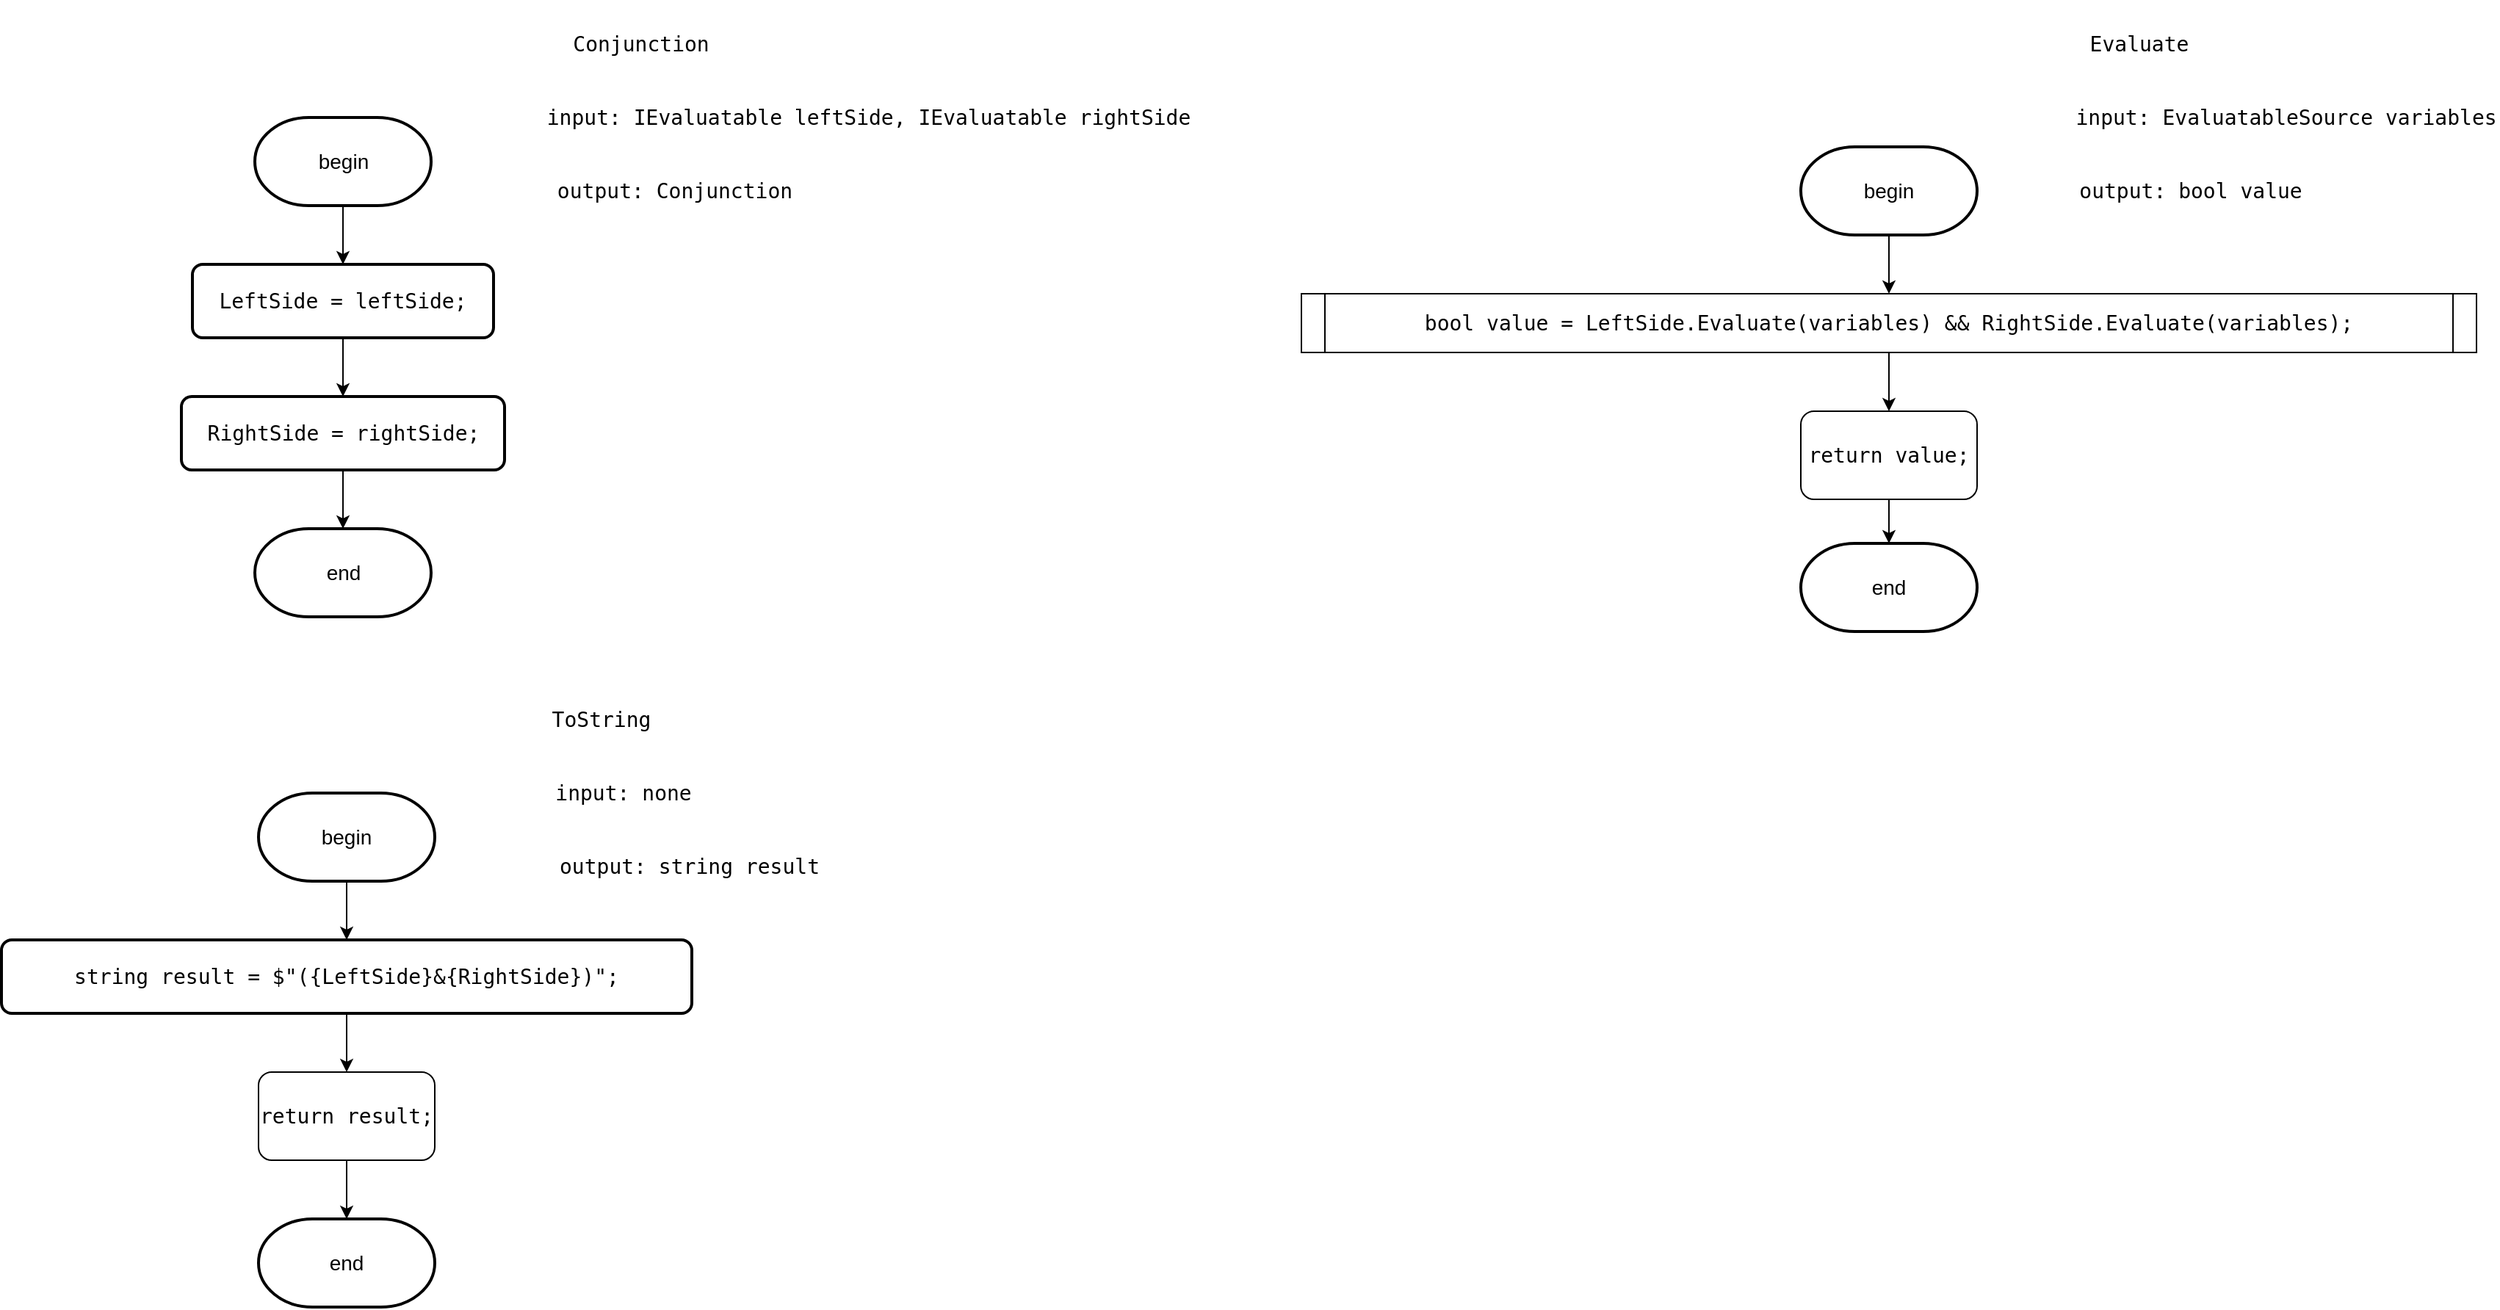<mxfile version="26.2.2">
  <diagram name="Page-1" id="wWQFUGHdb_J_DPX5aShU">
    <mxGraphModel dx="2918" dy="1201" grid="1" gridSize="10" guides="1" tooltips="1" connect="1" arrows="1" fold="1" page="1" pageScale="1" pageWidth="850" pageHeight="1100" math="0" shadow="0">
      <root>
        <mxCell id="0" />
        <mxCell id="1" parent="0" />
        <mxCell id="fn003GXV_2hyAFAk2X-T-2" value="&lt;div&gt;&lt;pre style=&quot;font-family: &amp;quot;JetBrains Mono&amp;quot;, monospace;&quot;&gt;&lt;font style=&quot;&quot;&gt;Conjunction&lt;/font&gt;&lt;/pre&gt;&lt;/div&gt;" style="text;html=1;align=center;verticalAlign=middle;resizable=0;points=[];autosize=1;strokeColor=none;fillColor=none;fontSize=14;fontColor=#000000;labelBackgroundColor=none;" parent="1" vertex="1">
          <mxGeometry x="-170" y="120" width="110" height="60" as="geometry" />
        </mxCell>
        <mxCell id="fn003GXV_2hyAFAk2X-T-6" style="edgeStyle=orthogonalEdgeStyle;rounded=0;orthogonalLoop=1;jettySize=auto;html=1;exitX=0.5;exitY=1;exitDx=0;exitDy=0;exitPerimeter=0;entryX=0.5;entryY=0;entryDx=0;entryDy=0;fontSize=14;fontColor=#000000;labelBackgroundColor=none;" parent="1" source="fn003GXV_2hyAFAk2X-T-4" target="fn003GXV_2hyAFAk2X-T-5" edge="1">
          <mxGeometry relative="1" as="geometry" />
        </mxCell>
        <mxCell id="fn003GXV_2hyAFAk2X-T-4" value="begin" style="strokeWidth=2;html=1;shape=mxgraph.flowchart.terminator;whiteSpace=wrap;fontSize=14;fontColor=#000000;labelBackgroundColor=none;" parent="1" vertex="1">
          <mxGeometry x="-377.5" y="200" width="120" height="60" as="geometry" />
        </mxCell>
        <mxCell id="fn003GXV_2hyAFAk2X-T-8" style="edgeStyle=orthogonalEdgeStyle;rounded=0;orthogonalLoop=1;jettySize=auto;html=1;exitX=0.5;exitY=1;exitDx=0;exitDy=0;entryX=0.5;entryY=0;entryDx=0;entryDy=0;fontSize=14;fontColor=#000000;labelBackgroundColor=none;" parent="1" source="fn003GXV_2hyAFAk2X-T-5" target="fn003GXV_2hyAFAk2X-T-7" edge="1">
          <mxGeometry relative="1" as="geometry" />
        </mxCell>
        <mxCell id="fn003GXV_2hyAFAk2X-T-5" value="&lt;div style=&quot;&quot;&gt;&lt;pre style=&quot;font-family: &amp;quot;JetBrains Mono&amp;quot;, monospace;&quot;&gt;LeftSide = &lt;span style=&quot;&quot;&gt;leftSide&lt;/span&gt;;&lt;/pre&gt;&lt;/div&gt;" style="rounded=1;whiteSpace=wrap;html=1;absoluteArcSize=1;arcSize=14;strokeWidth=2;fontSize=14;fontColor=#000000;labelBackgroundColor=none;" parent="1" vertex="1">
          <mxGeometry x="-420" y="300" width="205" height="50" as="geometry" />
        </mxCell>
        <mxCell id="fn003GXV_2hyAFAk2X-T-7" value="&lt;div style=&quot;&quot;&gt;&lt;pre style=&quot;font-family: &amp;quot;JetBrains Mono&amp;quot;, monospace;&quot;&gt;&lt;div&gt;&lt;pre style=&quot;font-family: &amp;quot;JetBrains Mono&amp;quot;, monospace;&quot;&gt;RightSide = &lt;span style=&quot;&quot;&gt;rightSide&lt;/span&gt;;&lt;/pre&gt;&lt;/div&gt;&lt;/pre&gt;&lt;/div&gt;" style="rounded=1;whiteSpace=wrap;html=1;absoluteArcSize=1;arcSize=14;strokeWidth=2;fontSize=14;fontColor=#000000;labelBackgroundColor=none;" parent="1" vertex="1">
          <mxGeometry x="-427.5" y="390" width="220" height="50" as="geometry" />
        </mxCell>
        <mxCell id="fn003GXV_2hyAFAk2X-T-9" value="&lt;pre style=&quot;font-family: &amp;quot;JetBrains Mono&amp;quot;, monospace;&quot;&gt;input: IEvaluatable leftSide, IEvaluatable rightSide&lt;/pre&gt;" style="text;html=1;align=center;verticalAlign=middle;resizable=0;points=[];autosize=1;strokeColor=none;fillColor=none;fontSize=14;fontColor=#000000;labelBackgroundColor=none;" parent="1" vertex="1">
          <mxGeometry x="-170" y="170" width="420" height="60" as="geometry" />
        </mxCell>
        <mxCell id="fn003GXV_2hyAFAk2X-T-10" value="&lt;pre style=&quot;font-family: &amp;quot;JetBrains Mono&amp;quot;, monospace;&quot;&gt;output: Conjunction&lt;/pre&gt;" style="text;html=1;align=center;verticalAlign=middle;resizable=0;points=[];autosize=1;strokeColor=none;fillColor=none;fontSize=14;fontColor=#000000;labelBackgroundColor=none;" parent="1" vertex="1">
          <mxGeometry x="-177.5" y="220" width="170" height="60" as="geometry" />
        </mxCell>
        <mxCell id="fn003GXV_2hyAFAk2X-T-11" value="end" style="strokeWidth=2;html=1;shape=mxgraph.flowchart.terminator;whiteSpace=wrap;fontSize=14;fontColor=#000000;labelBackgroundColor=none;" parent="1" vertex="1">
          <mxGeometry x="-377.5" y="480" width="120" height="60" as="geometry" />
        </mxCell>
        <mxCell id="fn003GXV_2hyAFAk2X-T-12" style="edgeStyle=orthogonalEdgeStyle;rounded=0;orthogonalLoop=1;jettySize=auto;html=1;exitX=0.5;exitY=1;exitDx=0;exitDy=0;entryX=0.5;entryY=0;entryDx=0;entryDy=0;entryPerimeter=0;fontSize=14;fontColor=#000000;labelBackgroundColor=none;" parent="1" source="fn003GXV_2hyAFAk2X-T-7" target="fn003GXV_2hyAFAk2X-T-11" edge="1">
          <mxGeometry relative="1" as="geometry" />
        </mxCell>
        <mxCell id="fn003GXV_2hyAFAk2X-T-13" value="&lt;pre style=&quot;font-family: &amp;quot;JetBrains Mono&amp;quot;, monospace;&quot;&gt;Evaluate&lt;/pre&gt;" style="text;html=1;align=center;verticalAlign=middle;resizable=0;points=[];autosize=1;strokeColor=none;fillColor=none;fontSize=14;fontColor=#000000;labelBackgroundColor=none;" parent="1" vertex="1">
          <mxGeometry x="860" y="120" width="90" height="60" as="geometry" />
        </mxCell>
        <mxCell id="gATLdCuGurr83iBEHWpc-2" style="edgeStyle=orthogonalEdgeStyle;rounded=0;orthogonalLoop=1;jettySize=auto;html=1;exitX=0.5;exitY=1;exitDx=0;exitDy=0;exitPerimeter=0;entryX=0.5;entryY=0;entryDx=0;entryDy=0;fontSize=14;fontColor=#000000;labelBackgroundColor=none;" parent="1" source="fn003GXV_2hyAFAk2X-T-15" target="gATLdCuGurr83iBEHWpc-1" edge="1">
          <mxGeometry relative="1" as="geometry" />
        </mxCell>
        <mxCell id="fn003GXV_2hyAFAk2X-T-15" value="begin" style="strokeWidth=2;html=1;shape=mxgraph.flowchart.terminator;whiteSpace=wrap;fontSize=14;fontColor=#000000;labelBackgroundColor=none;" parent="1" vertex="1">
          <mxGeometry x="675" y="220" width="120" height="60" as="geometry" />
        </mxCell>
        <mxCell id="fn003GXV_2hyAFAk2X-T-19" value="&lt;pre style=&quot;font-family: &amp;quot;JetBrains Mono&amp;quot;, monospace;&quot;&gt;input: EvaluatableSource &lt;span style=&quot;white-space-collapse: collapse;&quot;&gt;variables&lt;/span&gt;&lt;/pre&gt;" style="text;html=1;align=center;verticalAlign=middle;resizable=0;points=[];autosize=1;strokeColor=none;fillColor=none;fontSize=14;fontColor=#000000;labelBackgroundColor=none;" parent="1" vertex="1">
          <mxGeometry x="860" y="170" width="290" height="60" as="geometry" />
        </mxCell>
        <mxCell id="fn003GXV_2hyAFAk2X-T-20" value="&lt;pre style=&quot;font-family: &amp;quot;JetBrains Mono&amp;quot;, monospace;&quot;&gt;output: bool value&lt;/pre&gt;" style="text;html=1;align=center;verticalAlign=middle;resizable=0;points=[];autosize=1;strokeColor=none;fillColor=none;fontSize=14;fontColor=#000000;labelBackgroundColor=none;" parent="1" vertex="1">
          <mxGeometry x="860" y="220" width="160" height="60" as="geometry" />
        </mxCell>
        <mxCell id="fn003GXV_2hyAFAk2X-T-21" value="end" style="strokeWidth=2;html=1;shape=mxgraph.flowchart.terminator;whiteSpace=wrap;fontSize=14;fontColor=#000000;labelBackgroundColor=none;" parent="1" vertex="1">
          <mxGeometry x="675" y="490" width="120" height="60" as="geometry" />
        </mxCell>
        <mxCell id="fn003GXV_2hyAFAk2X-T-25" value="&lt;pre style=&quot;font-family: &amp;quot;JetBrains Mono&amp;quot;, monospace;&quot;&gt;ToString&lt;/pre&gt;" style="text;html=1;align=center;verticalAlign=middle;resizable=0;points=[];autosize=1;strokeColor=none;fillColor=none;fontSize=14;fontColor=#000000;labelBackgroundColor=none;" parent="1" vertex="1">
          <mxGeometry x="-187.5" y="580" width="90" height="60" as="geometry" />
        </mxCell>
        <mxCell id="fn003GXV_2hyAFAk2X-T-26" style="edgeStyle=orthogonalEdgeStyle;rounded=0;orthogonalLoop=1;jettySize=auto;html=1;exitX=0.5;exitY=1;exitDx=0;exitDy=0;exitPerimeter=0;entryX=0.5;entryY=0;entryDx=0;entryDy=0;fontSize=14;fontColor=#000000;labelBackgroundColor=none;" parent="1" source="fn003GXV_2hyAFAk2X-T-27" target="fn003GXV_2hyAFAk2X-T-28" edge="1">
          <mxGeometry relative="1" as="geometry" />
        </mxCell>
        <mxCell id="fn003GXV_2hyAFAk2X-T-27" value="begin" style="strokeWidth=2;html=1;shape=mxgraph.flowchart.terminator;whiteSpace=wrap;fontSize=14;fontColor=#000000;labelBackgroundColor=none;" parent="1" vertex="1">
          <mxGeometry x="-375" y="660" width="120" height="60" as="geometry" />
        </mxCell>
        <mxCell id="fARKV3zrWsB-YjwUa5vW-2" style="edgeStyle=orthogonalEdgeStyle;rounded=0;orthogonalLoop=1;jettySize=auto;html=1;exitX=0.5;exitY=1;exitDx=0;exitDy=0;entryX=0.5;entryY=0;entryDx=0;entryDy=0;fontSize=14;fontColor=#000000;labelBackgroundColor=none;" parent="1" source="fn003GXV_2hyAFAk2X-T-28" target="fARKV3zrWsB-YjwUa5vW-1" edge="1">
          <mxGeometry relative="1" as="geometry" />
        </mxCell>
        <mxCell id="fn003GXV_2hyAFAk2X-T-28" value="&lt;div style=&quot;&quot;&gt;&lt;pre style=&quot;font-family: &amp;quot;JetBrains Mono&amp;quot;, monospace;&quot;&gt;&lt;pre style=&quot;font-family: &amp;quot;JetBrains Mono&amp;quot;, monospace;&quot;&gt;&lt;div&gt;&lt;pre style=&quot;font-family: &amp;quot;JetBrains Mono&amp;quot;, monospace;&quot;&gt;&lt;span style=&quot;&quot;&gt;string &lt;/span&gt;&lt;span style=&quot;&quot;&gt;result &lt;/span&gt;= &lt;span style=&quot;&quot;&gt;$&quot;(&lt;/span&gt;{LeftSide}&lt;span style=&quot;&quot;&gt;&amp;amp;&lt;/span&gt;{RightSide}&lt;span style=&quot;&quot;&gt;)&quot;&lt;/span&gt;;&lt;/pre&gt;&lt;/div&gt;&lt;/pre&gt;&lt;/pre&gt;&lt;/div&gt;" style="rounded=1;whiteSpace=wrap;html=1;absoluteArcSize=1;arcSize=14;strokeWidth=2;fontSize=14;fontColor=#000000;labelBackgroundColor=none;" parent="1" vertex="1">
          <mxGeometry x="-550" y="760" width="470" height="50" as="geometry" />
        </mxCell>
        <mxCell id="fn003GXV_2hyAFAk2X-T-29" value="&lt;pre style=&quot;font-family: &amp;quot;JetBrains Mono&amp;quot;, monospace;&quot;&gt;input: none&lt;/pre&gt;" style="text;html=1;align=center;verticalAlign=middle;resizable=0;points=[];autosize=1;strokeColor=none;fillColor=none;fontSize=14;fontColor=#000000;labelBackgroundColor=none;" parent="1" vertex="1">
          <mxGeometry x="-182.5" y="630" width="110" height="60" as="geometry" />
        </mxCell>
        <mxCell id="fn003GXV_2hyAFAk2X-T-30" value="&lt;pre style=&quot;font-family: &amp;quot;JetBrains Mono&amp;quot;, monospace;&quot;&gt;output: string result&lt;/pre&gt;" style="text;html=1;align=center;verticalAlign=middle;resizable=0;points=[];autosize=1;strokeColor=none;fillColor=none;fontSize=14;fontColor=#000000;labelBackgroundColor=none;" parent="1" vertex="1">
          <mxGeometry x="-177.5" y="680" width="190" height="60" as="geometry" />
        </mxCell>
        <mxCell id="fn003GXV_2hyAFAk2X-T-31" value="end" style="strokeWidth=2;html=1;shape=mxgraph.flowchart.terminator;whiteSpace=wrap;fontSize=14;fontColor=#000000;labelBackgroundColor=none;" parent="1" vertex="1">
          <mxGeometry x="-375" y="950" width="120" height="60" as="geometry" />
        </mxCell>
        <mxCell id="fARKV3zrWsB-YjwUa5vW-5" style="edgeStyle=orthogonalEdgeStyle;rounded=0;orthogonalLoop=1;jettySize=auto;html=1;exitX=0.5;exitY=1;exitDx=0;exitDy=0;fontSize=14;fontColor=#000000;labelBackgroundColor=none;" parent="1" source="gATLdCuGurr83iBEHWpc-1" target="fARKV3zrWsB-YjwUa5vW-4" edge="1">
          <mxGeometry relative="1" as="geometry" />
        </mxCell>
        <mxCell id="gATLdCuGurr83iBEHWpc-1" value="&lt;pre style=&quot;font-family: &amp;quot;JetBrains Mono&amp;quot;, monospace;&quot;&gt;&lt;span style=&quot;&quot;&gt;bool &lt;/span&gt;&lt;span style=&quot;&quot;&gt;value &lt;/span&gt;= LeftSide.&lt;span style=&quot;&quot;&gt;Evaluate&lt;/span&gt;(&lt;span style=&quot;&quot;&gt;variables&lt;/span&gt;) &amp;amp;&amp;amp; RightSide.&lt;span style=&quot;&quot;&gt;Evaluate&lt;/span&gt;(&lt;span style=&quot;&quot;&gt;variables&lt;/span&gt;);&lt;/pre&gt;" style="shape=process;whiteSpace=wrap;html=1;backgroundOutline=1;size=0.02;fontSize=14;fontColor=#000000;labelBackgroundColor=none;" parent="1" vertex="1">
          <mxGeometry x="335" y="320" width="800" height="40" as="geometry" />
        </mxCell>
        <mxCell id="fARKV3zrWsB-YjwUa5vW-3" style="edgeStyle=orthogonalEdgeStyle;rounded=0;orthogonalLoop=1;jettySize=auto;html=1;exitX=0.5;exitY=1;exitDx=0;exitDy=0;fontSize=14;fontColor=#000000;labelBackgroundColor=none;" parent="1" source="fARKV3zrWsB-YjwUa5vW-1" target="fn003GXV_2hyAFAk2X-T-31" edge="1">
          <mxGeometry relative="1" as="geometry" />
        </mxCell>
        <mxCell id="fARKV3zrWsB-YjwUa5vW-1" value="&lt;div style=&quot;&quot;&gt;&lt;pre style=&quot;font-family: &amp;quot;JetBrains Mono&amp;quot;, monospace;&quot;&gt;&lt;span style=&quot;&quot;&gt;return &lt;/span&gt;result;&lt;/pre&gt;&lt;/div&gt;" style="rounded=1;whiteSpace=wrap;html=1;fontSize=14;fontColor=#000000;labelBackgroundColor=none;" parent="1" vertex="1">
          <mxGeometry x="-375" y="850" width="120" height="60" as="geometry" />
        </mxCell>
        <mxCell id="fARKV3zrWsB-YjwUa5vW-4" value="&lt;div style=&quot;&quot;&gt;&lt;pre style=&quot;font-family: &amp;quot;JetBrains Mono&amp;quot;, monospace;&quot;&gt;&lt;span style=&quot;&quot;&gt;return &lt;/span&gt;value;&lt;/pre&gt;&lt;/div&gt;" style="rounded=1;whiteSpace=wrap;html=1;fontSize=14;fontColor=#000000;labelBackgroundColor=none;" parent="1" vertex="1">
          <mxGeometry x="675" y="400" width="120" height="60" as="geometry" />
        </mxCell>
        <mxCell id="fARKV3zrWsB-YjwUa5vW-6" style="edgeStyle=orthogonalEdgeStyle;rounded=0;orthogonalLoop=1;jettySize=auto;html=1;exitX=0.5;exitY=1;exitDx=0;exitDy=0;entryX=0.5;entryY=0;entryDx=0;entryDy=0;entryPerimeter=0;fontSize=14;fontColor=#000000;labelBackgroundColor=none;" parent="1" source="fARKV3zrWsB-YjwUa5vW-4" target="fn003GXV_2hyAFAk2X-T-21" edge="1">
          <mxGeometry relative="1" as="geometry" />
        </mxCell>
      </root>
    </mxGraphModel>
  </diagram>
</mxfile>
